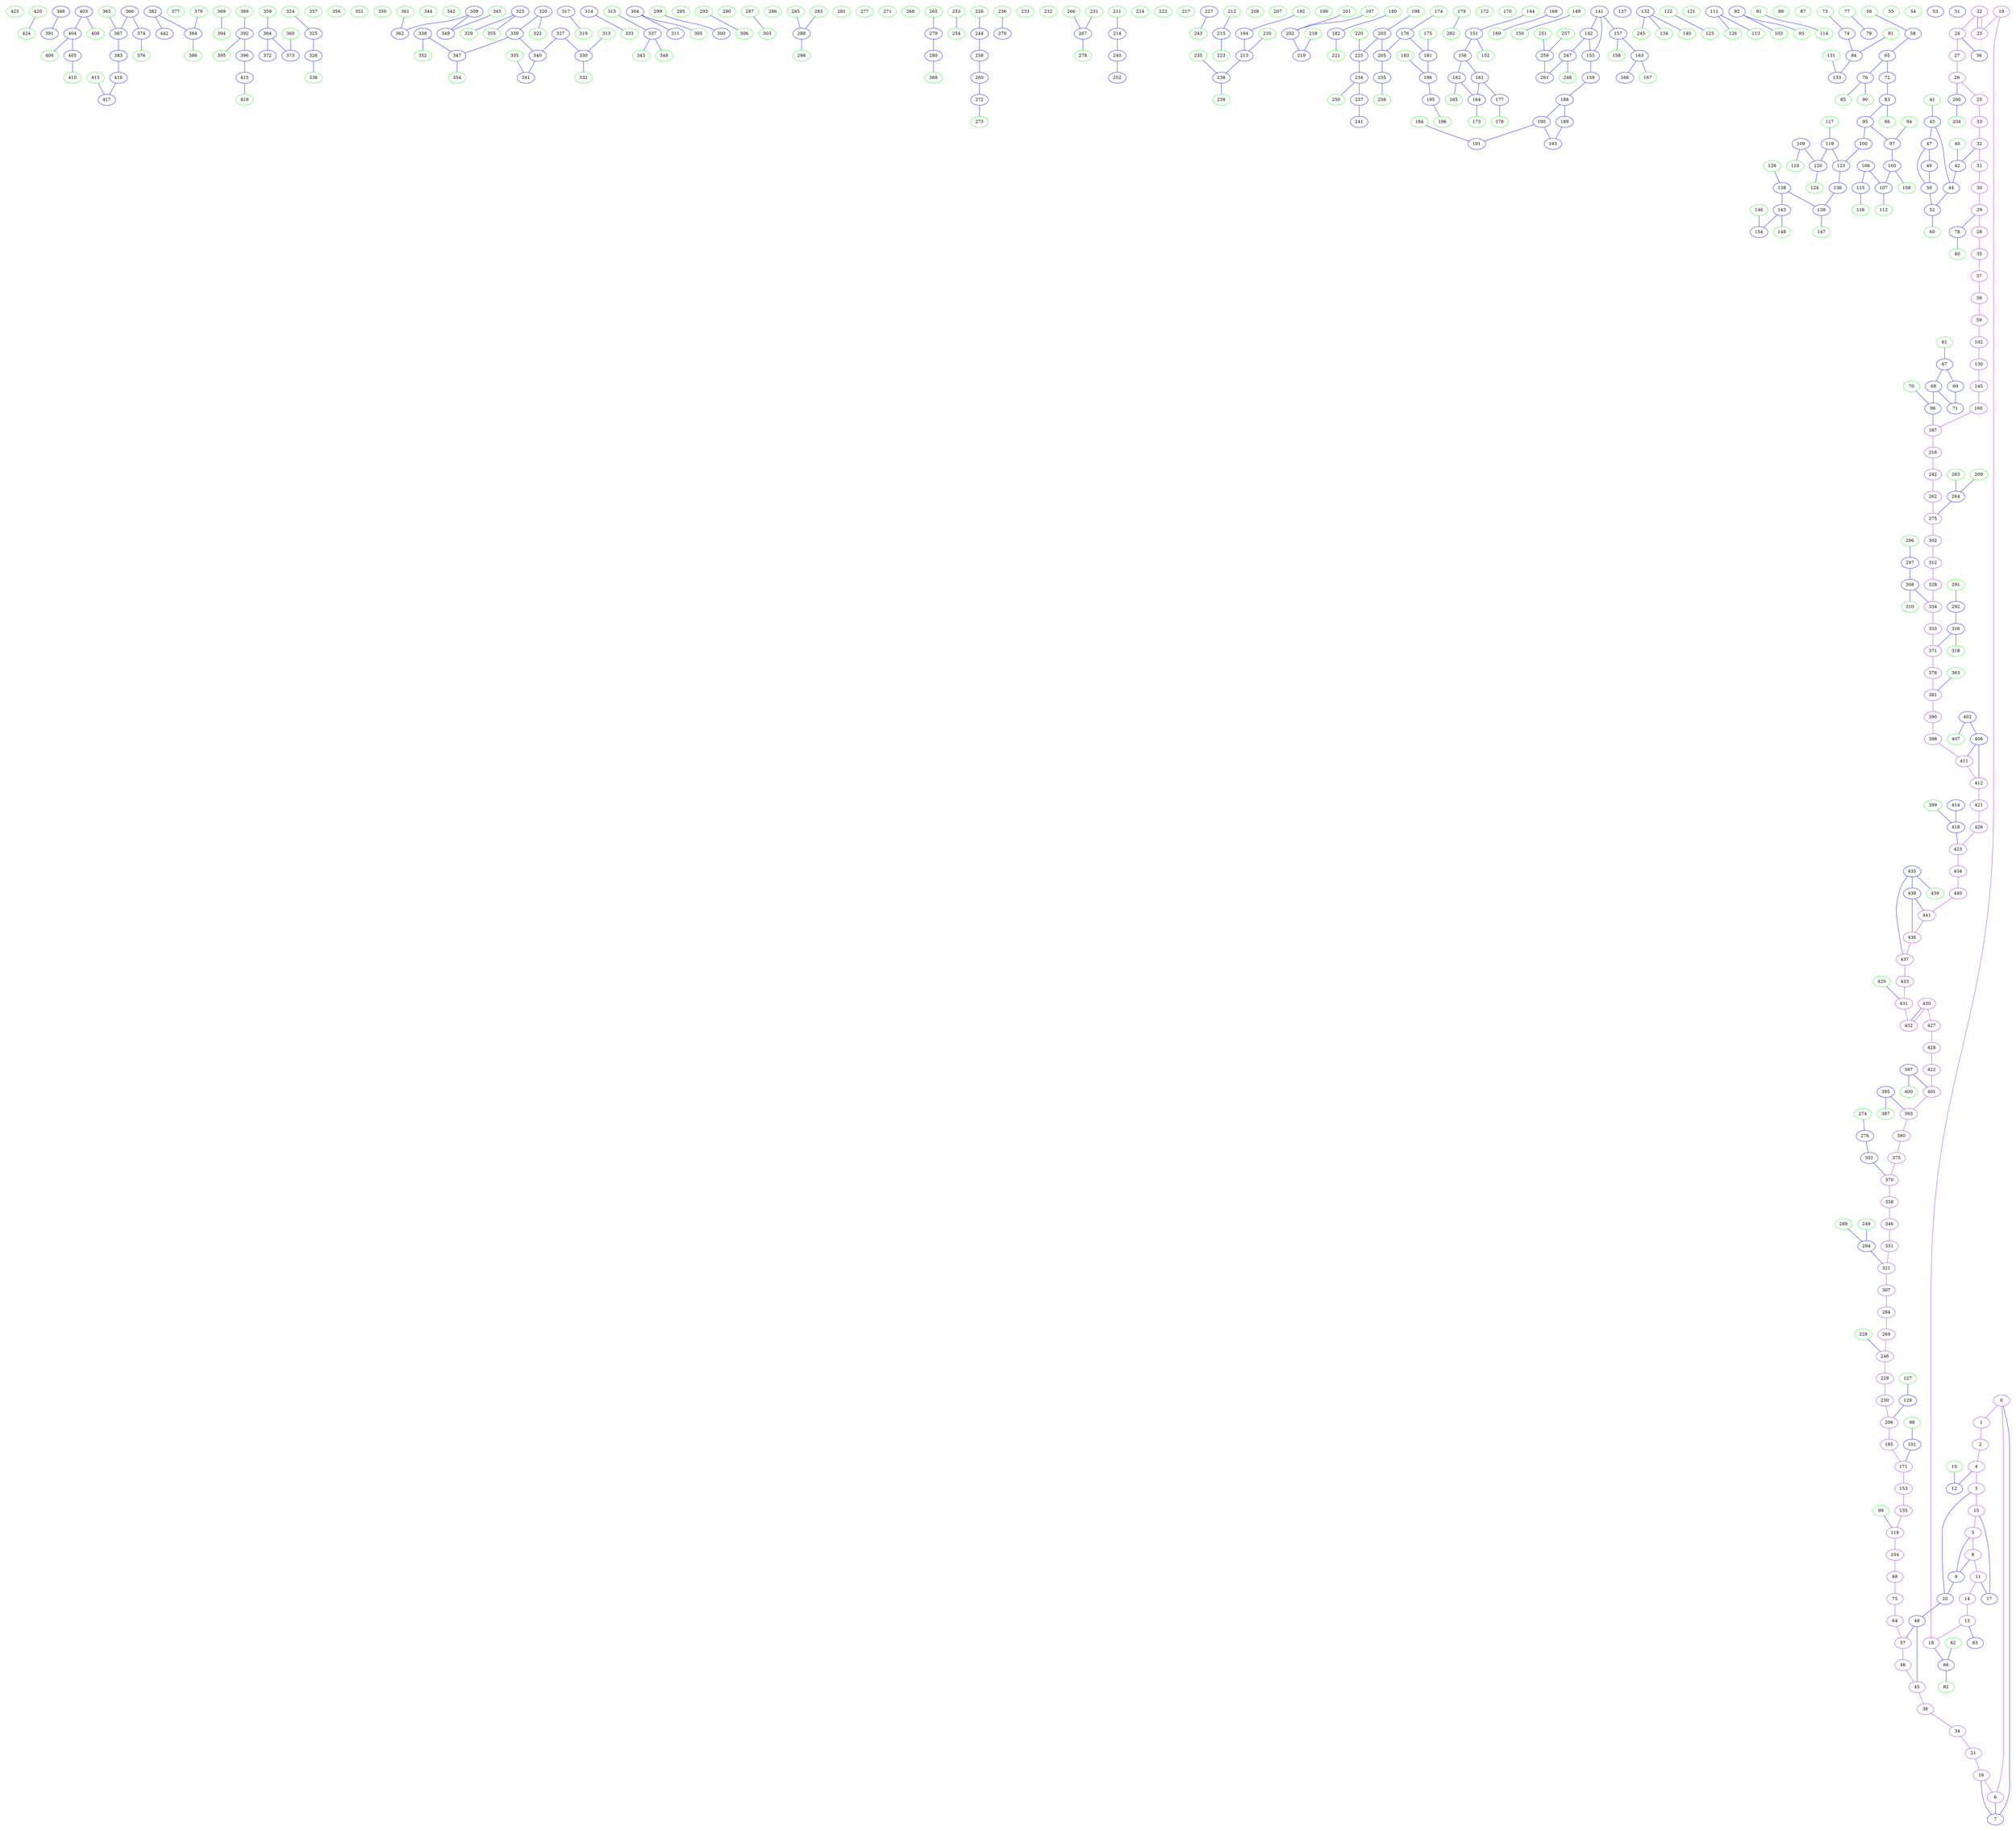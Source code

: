digraph{
subgraph cluster_0 {
color = white
X123Y360I0 [label="0", pos="123,360!", color="purple"]
X125Y343I0 [label="1", pos="125,343!", color="purple"]
X127Y334I0 [label="2", pos="127,334!", color="purple"]
X128Y312I0 [label="3", pos="128,312!", color="purple"]
X128Y324I0 [label="4", pos="128,324!", color="purple"]
X133Y307I0 [label="5", pos="133,307!", color="purple"]
X133Y370I0 [label="6", pos="133,370!", color="purple"]
X135Y367I0 [label="7", pos="135,367!", color="blue"]
X136Y304I0 [label="8", pos="136,304!", color="purple"]
X136Y307I0 [label="9", pos="136,307!", color="blue"]
X140Y337I0 [label="10", pos="140,337!", color="green"]
X141Y298I0 [label="11", pos="141,298!", color="purple"]
X141Y335I0 [label="12", pos="141,335!", color="blue"]
X142Y272I0 [label="13", pos="142,272!", color="purple"]
X142Y286I0 [label="14", pos="142,286!", color="purple"]
X142Y305I0 [label="15", pos="142,305!", color="purple"]
X142Y371I0 [label="16", pos="142,371!", color="purple"]
X143Y303I0 [label="17", pos="143,303!", color="blue"]
X147Y264I0 [label="18", pos="147,264!", color="purple"]
X151Y247I0 [label="19", pos="151,247!", color="purple"]
X152Y333I0 [label="20", pos="152,333!", color="blue"]
X154Y371I0 [label="21", pos="154,371!", color="purple"]
X157Y236I0 [label="22", pos="157,236!", color="purple"]
X158Y246I0 [label="23", pos="158,246!", color="purple"]
X159Y218I0 [label="24", pos="159,218!", color="purple"]
X168Y178I0 [label="25", pos="168,178!", color="purple"]
X168Y186I0 [label="26", pos="168,186!", color="purple"]
X168Y195I0 [label="27", pos="168,195!", color="purple"]
X169Y128I0 [label="28", pos="169,128!", color="purple"]
X169Y135I0 [label="29", pos="169,135!", color="purple"]
X169Y143I0 [label="30", pos="169,143!", color="purple"]
X169Y150I0 [label="31", pos="169,150!", color="purple"]
X169Y159I0 [label="32", pos="169,159!", color="purple"]
X169Y168I0 [label="33", pos="169,168!", color="purple"]
X173Y378I0 [label="34", pos="173,378!", color="purple"]
X179Y115I0 [label="35", pos="179,115!", color="purple"]
X179Y198I0 [label="36", pos="179,198!", color="blue"]
X186Y111I0 [label="37", pos="186,111!", color="purple"]
X188Y388I0 [label="38", pos="188,388!", color="purple"]
X189Y109I0 [label="39", pos="189,109!", color="purple"]
X190Y152I0 [label="40", pos="190,152!", color="green"]
X191Y144I0 [label="41", pos="191,144!", color="green"]
X191Y150I0 [label="42", pos="191,150!", color="blue"]
X193Y145I0 [label="43", pos="193,145!", color="blue"]
X195Y148I0 [label="44", pos="195,148!", color="blue"]
X196Y391I0 [label="45", pos="196,391!", color="purple"]
X196Y396I0 [label="46", pos="196,396!", color="purple"]
X197Y144I0 [label="47", pos="197,144!", color="blue"]
X197Y389I0 [label="48", pos="197,389!", color="blue"]
X198Y143I0 [label="49", pos="198,143!", color="blue"]
X198Y145I0 [label="50", pos="198,145!", color="blue"]
X198Y248I0 [label="51", pos="198,248!", color="blue"]
X199Y146I0 [label="52", pos="199,146!", color="blue"]
X206Y188I0 [label="53", pos="206,188!", color="blue"]
X206Y249I0 [label="54", pos="206,249!", color="green"]
X208Y129I0 [label="55", pos="208,129!", color="green"]
X208Y250I0 [label="56", pos="208,250!", color="green"]
X208Y406I0 [label="57", pos="208,406!", color="purple"]
X210Y253I0 [label="58", pos="210,253!", color="blue"]
X212Y93I0 [label="59", pos="212,93!", color="purple"]
X212Y137I0 [label="60", pos="212,137!", color="green"]
X214Y142I0 [label="61", pos="214,142!", color="green"]
X214Y371I0 [label="62", pos="214,371!", color="green"]
X214Y381I0 [label="63", pos="214,381!", color="blue"]
X214Y419I0 [label="64", pos="214,419!", color="purple"]
X215Y236I0 [label="65", pos="215,236!", color="blue"]
X215Y369I0 [label="66", pos="215,369!", color="blue"]
X217Y142I0 [label="67", pos="217,142!", color="blue"]
X218Y141I0 [label="68", pos="218,141!", color="blue"]
X218Y143I0 [label="69", pos="218,143!", color="blue"]
X219Y132I0 [label="70", pos="219,132!", color="green"]
X219Y142I0 [label="71", pos="219,142!", color="blue"]
X219Y241I0 [label="72", pos="219,241!", color="blue"]
X222Y323I0 [label="73", pos="222,323!", color="green"]
X223Y321I0 [label="74", pos="223,321!", color="blue"]
X224Y419I0 [label="75", pos="224,419!", color="purple"]
X225Y213I0 [label="76", pos="225,213!", color="blue"]
X226Y373I0 [label="77", pos="226,373!", color="green"]
X227Y101I0 [label="78", pos="227,101!", color="blue"]
X227Y371I0 [label="79", pos="227,371!", color="blue"]
X228Y103I0 [label="80", pos="228,103!", color="green"]
X230Y331I0 [label="81", pos="230,331!", color="green"]
X230Y386I0 [label="82", pos="230,386!", color="green"]
X231Y217I0 [label="83", pos="231,217!", color="blue"]
X231Y329I0 [label="84", pos="231,329!", color="blue"]
X232Y210I0 [label="85", pos="232,210!", color="green"]
X232Y219I0 [label="86", pos="232,219!", color="green"]
X233Y400I0 [label="87", pos="233,400!", color="green"]
X233Y419I0 [label="88", pos="233,419!", color="purple"]
X235Y387I0 [label="89", pos="235,387!", color="green"]
X236Y200I0 [label="90", pos="236,200!", color="green"]
X236Y304I0 [label="91", pos="236,304!", color="green"]
X238Y192I0 [label="92", pos="238,192!", color="blue"]
X238Y193I0 [label="93", pos="238,193!", color="green"]
X238Y204I0 [label="94", pos="238,204!", color="green"]
X238Y212I0 [label="95", pos="238,212!", color="blue"]
X239Y119I0 [label="96", pos="239,119!", color="blue"]
X240Y204I0 [label="97", pos="240,204!", color="blue"]
X240Y377I0 [label="98", pos="240,377!", color="green"]
X240Y402I0 [label="99", pos="240,402!", color="green"]
X241Y215I0 [label="100", pos="241,215!", color="blue"]
X241Y375I0 [label="101", pos="241,375!", color="blue"]
X242Y83I0 [label="102", pos="242,83!", color="purple"]
X242Y189I0 [label="103", pos="242,189!", color="green"]
X243Y419I0 [label="104", pos="243,419!", color="purple"]
X245Y195I0 [label="105", pos="245,195!", color="blue"]
X246Y187I0 [label="106", pos="246,187!", color="blue"]
X246Y194I0 [label="107", pos="246,194!", color="blue"]
X246Y197I0 [label="108", pos="246,197!", color="green"]
X248Y218I0 [label="109", pos="248,218!", color="blue"]
X248Y219I0 [label="110", pos="248,219!", color="green"]
X249Y231I0 [label="111", pos="249,231!", color="blue"]
X250Y192I0 [label="112", pos="250,192!", color="green"]
X250Y233I0 [label="113", pos="250,233!", color="green"]
X250Y320I0 [label="114", pos="250,320!", color="green"]
X251Y177I0 [label="115", pos="251,177!", color="blue"]
X252Y179I0 [label="116", pos="252,179!", color="green"]
X252Y208I0 [label="117", pos="252,208!", color="green"]
X252Y419I0 [label="118", pos="252,419!", color="purple"]
X253Y211I0 [label="119", pos="253,211!", color="blue"]
X253Y212I0 [label="120", pos="253,212!", color="blue"]
X254Y189I0 [label="121", pos="254,189!", color="green"]
X254Y191I0 [label="122", pos="254,191!", color="green"]
X254Y197I0 [label="123", pos="254,197!", color="blue"]
X254Y216I0 [label="124", pos="254,216!", color="green"]
X255Y191I0 [label="125", pos="255,191!", color="green"]
X256Y217I0 [label="126", pos="256,217!", color="green"]
X256Y373I0 [label="127", pos="256,373!", color="green"]
X257Y226I0 [label="128", pos="257,226!", color="green"]
X257Y371I0 [label="129", pos="257,371!", color="blue"]
X258Y81I0 [label="130", pos="258,81!", color="purple"]
X260Y365I0 [label="131", pos="260,365!", color="green"]
X261Y231I0 [label="132", pos="261,231!", color="blue"]
X261Y363I0 [label="133", pos="261,363!", color="blue"]
X262Y233I0 [label="134", pos="262,233!", color="green"]
X262Y419I0 [label="135", pos="262,419!", color="purple"]
X263Y191I0 [label="136", pos="263,191!", color="blue"]
X266Y151I0 [label="137", pos="266,151!", color="blue"]
X266Y205I0 [label="138", pos="266,205!", color="blue"]
X267Y200I0 [label="139", pos="267,200!", color="blue"]
X267Y218I0 [label="140", pos="267,218!", color="green"]
X267Y235I0 [label="141", pos="267,235!", color="blue"]
X267Y250I0 [label="142", pos="267,250!", color="blue"]
X269Y207I0 [label="143", pos="269,207!", color="blue"]
X269Y222I0 [label="144", pos="269,222!", color="green"]
X270Y81I0 [label="145", pos="270,81!", color="purple"]
X270Y190I0 [label="146", pos="270,190!", color="green"]
X270Y198I0 [label="147", pos="270,198!", color="green"]
X270Y209I0 [label="148", pos="270,209!", color="green"]
X271Y192I0 [label="149", pos="271,192!", color="green"]
X271Y193I0 [label="150", pos="271,193!", color="green"]
X271Y217I0 [label="151", pos="271,217!", color="blue"]
X272Y222I0 [label="152", pos="272,222!", color="green"]
X272Y419I0 [label="153", pos="272,419!", color="purple"]
X274Y190I0 [label="154", pos="274,190!", color="blue"]
X274Y239I0 [label="155", pos="274,239!", color="blue"]
X277Y207I0 [label="156", pos="277,207!", color="blue"]
X277Y225I0 [label="157", pos="277,225!", color="blue"]
X278Y227I0 [label="158", pos="278,227!", color="green"]
X278Y234I0 [label="159", pos="278,234!", color="blue"]
X280Y81I0 [label="160", pos="280,81!", color="purple"]
X280Y204I0 [label="161", pos="280,204!", color="blue"]
X280Y207I0 [label="162", pos="280,207!", color="blue"]
X280Y223I0 [label="163", pos="280,223!", color="blue"]
X281Y205I0 [label="164", pos="281,205!", color="blue"]
X281Y209I0 [label="165", pos="281,209!", color="green"]
X281Y220I0 [label="166", pos="281,220!", color="blue"]
X281Y225I0 [label="167", pos="281,225!", color="green"]
X282Y128I0 [label="168", pos="282,128!", color="blue"]
X282Y129I0 [label="169", pos="282,129!", color="green"]
X282Y134I0 [label="170", pos="282,134!", color="green"]
X282Y419I0 [label="171", pos="282,419!", color="purple"]
X283Y150I0 [label="172", pos="283,150!", color="green"]
X284Y204I0 [label="173", pos="284,204!", color="green"]
X284Y252I0 [label="174", pos="284,252!", color="green"]
X286Y244I0 [label="175", pos="286,244!", color="green"]
X286Y252I0 [label="176", pos="286,252!", color="blue"]
X287Y189I0 [label="177", pos="287,189!", color="blue"]
X287Y190I0 [label="178", pos="287,190!", color="green"]
X288Y148I0 [label="179", pos="288,148!", color="green"]
X288Y201I0 [label="180", pos="288,201!", color="green"]
X289Y245I0 [label="181", pos="289,245!", color="blue"]
X290Y198I0 [label="182", pos="290,198!", color="blue"]
X290Y238I0 [label="183", pos="290,238!", color="green"]
X291Y230I0 [label="184", pos="291,230!", color="green"]
X291Y419I0 [label="185", pos="291,419!", color="purple"]
X292Y236I0 [label="186", pos="292,236!", color="blue"]
X293Y81I0 [label="187", pos="293,81!", color="purple"]
X293Y218I0 [label="188", pos="293,218!", color="blue"]
X294Y217I0 [label="189", pos="294,217!", color="blue"]
X294Y219I0 [label="190", pos="294,219!", color="blue"]
X294Y225I0 [label="191", pos="294,225!", color="blue"]
X294Y325I0 [label="192", pos="294,325!", color="green"]
X295Y218I0 [label="193", pos="295,218!", color="blue"]
X295Y323I0 [label="194", pos="295,323!", color="blue"]
X296Y234I0 [label="195", pos="296,234!", color="blue"]
X296Y235I0 [label="196", pos="296,235!", color="green"]
X296Y246I0 [label="197", pos="296,246!", color="green"]
X296Y248I0 [label="198", pos="296,248!", color="green"]
X296Y277I0 [label="199", pos="296,277!", color="green"]
X297Y105I0 [label="200", pos="297,105!", color="blue"]
X297Y240I0 [label="201", pos="297,240!", color="green"]
X297Y241I0 [label="202", pos="297,241!", color="blue"]
X297Y251I0 [label="203", pos="297,251!", color="blue"]
X298Y107I0 [label="204", pos="298,107!", color="green"]
X298Y267I0 [label="205", pos="298,267!", color="blue"]
X299Y419I0 [label="206", pos="299,419!", color="purple"]
X300Y196I0 [label="207", pos="300,196!", color="green"]
X301Y247I0 [label="208", pos="301,247!", color="green"]
X302Y107I0 [label="209", pos="302,107!", color="green"]
X302Y335I0 [label="210", pos="302,335!", color="green"]
X302Y377I0 [label="211", pos="302,377!", color="green"]
X302Y401I0 [label="212", pos="302,401!", color="green"]
X303Y333I0 [label="213", pos="303,333!", color="blue"]
X303Y375I0 [label="214", pos="303,375!", color="blue"]
X303Y399I0 [label="215", pos="303,399!", color="blue"]
X304Y81I0 [label="216", pos="304,81!", color="purple"]
X304Y184I0 [label="217", pos="304,184!", color="green"]
X304Y237I0 [label="218", pos="304,237!", color="green"]
X304Y238I0 [label="219", pos="304,238!", color="blue"]
X304Y262I0 [label="220", pos="304,262!", color="green"]
X306Y186I0 [label="221", pos="306,186!", color="green"]
X306Y389I0 [label="222", pos="306,389!", color="green"]
X306Y404I0 [label="223", pos="306,404!", color="green"]
X306Y418I0 [label="224", pos="306,418!", color="green"]
X308Y262I0 [label="225", pos="308,262!", color="blue"]
X309Y248I0 [label="226", pos="309,248!", color="green"]
X311Y328I0 [label="227", pos="311,328!", color="blue"]
X311Y405I0 [label="228", pos="311,405!", color="green"]
X311Y419I0 [label="229", pos="311,419!", color="purple"]
X311Y420I0 [label="230", pos="311,420!", color="purple"]
X312Y186I0 [label="231", pos="312,186!", color="green"]
X312Y230I0 [label="232", pos="312,230!", color="green"]
X312Y256I0 [label="233", pos="312,256!", color="green"]
X312Y266I0 [label="234", pos="312,266!", color="blue"]
X312Y347I0 [label="235", pos="312,347!", color="green"]
X313Y208I0 [label="236", pos="313,208!", color="green"]
X313Y265I0 [label="237", pos="313,265!", color="blue"]
X313Y345I0 [label="238", pos="313,345!", color="blue"]
X314Y347I0 [label="239", pos="314,347!", color="green"]
X314Y392I0 [label="240", pos="314,392!", color="blue"]
X315Y264I0 [label="241", pos="315,264!", color="blue"]
X316Y81I0 [label="242", pos="316,81!", color="purple"]
X316Y332I0 [label="243", pos="316,332!", color="green"]
X318Y248I0 [label="244", pos="318,248!", color="blue"]
X318Y326I0 [label="245", pos="318,326!", color="green"]
X319Y420I0 [label="246", pos="319,420!", color="purple"]
X322Y319I0 [label="247", pos="322,319!", color="blue"]
X322Y322I0 [label="248", pos="322,322!", color="green"]
X322Y330I0 [label="249", pos="322,330!", color="green"]
X324Y276I0 [label="250", pos="324,276!", color="green"]
X324Y326I0 [label="251", pos="324,326!", color="green"]
X324Y401I0 [label="252", pos="324,401!", color="blue"]
X325Y112I0 [label="253", pos="325,112!", color="green"]
X326Y111I0 [label="254", pos="326,111!", color="green"]
X326Y287I0 [label="255", pos="326,287!", color="blue"]
X326Y290I0 [label="256", pos="326,290!", color="green"]
X326Y329I0 [label="257", pos="326,329!", color="green"]
X327Y249I0 [label="258", pos="327,249!", color="blue"]
X327Y327I0 [label="259", pos="327,327!", color="blue"]
X328Y250I0 [label="260", pos="328,250!", color="blue"]
X328Y326I0 [label="261", pos="328,326!", color="blue"]
X329Y80I0 [label="262", pos="329,80!", color="purple"]
X332Y85I0 [label="263", pos="332,85!", color="green"]
X332Y86I0 [label="264", pos="332,86!", color="blue"]
X335Y217I0 [label="265", pos="335,217!", color="green"]
X338Y172I0 [label="266", pos="338,172!", color="green"]
X338Y174I0 [label="267", pos="338,174!", color="blue"]
X338Y180I0 [label="268", pos="338,180!", color="green"]
X338Y433I0 [label="269", pos="338,433!", color="purple"]
X339Y199I0 [label="270", pos="339,199!", color="blue"]
X339Y412I0 [label="271", pos="339,412!", color="green"]
X342Y252I0 [label="272", pos="342,252!", color="blue"]
X342Y254I0 [label="273", pos="342,254!", color="green"]
X344Y295I0 [label="274", pos="344,295!", color="green"]
X345Y75I0 [label="275", pos="345,75!", color="purple"]
X345Y293I0 [label="276", pos="345,293!", color="blue"]
X346Y166I0 [label="277", pos="346,166!", color="green"]
X346Y172I0 [label="278", pos="346,172!", color="green"]
X346Y218I0 [label="279", pos="346,218!", color="blue"]
X346Y220I0 [label="280", pos="346,220!", color="blue"]
X347Y191I0 [label="281", pos="347,191!", color="green"]
X348Y114I0 [label="282", pos="348,114!", color="green"]
X348Y172I0 [label="283", pos="348,172!", color="green"]
X348Y435I0 [label="284", pos="348,435!", color="purple"]
X349Y170I0 [label="285", pos="349,170!", color="green"]
X350Y142I0 [label="286", pos="350,142!", color="green"]
X350Y164I0 [label="287", pos="350,164!", color="green"]
X350Y171I0 [label="288", pos="350,171!", color="blue"]
X350Y412I0 [label="289", pos="350,412!", color="green"]
X351Y182I0 [label="290", pos="351,182!", color="green"]
X352Y125I0 [label="291", pos="352,125!", color="green"]
X352Y126I0 [label="292", pos="352,126!", color="blue"]
X352Y190I0 [label="293", pos="352,190!", color="green"]
X352Y414I0 [label="294", pos="352,414!", color="blue"]
X354Y141I0 [label="295", pos="354,141!", color="green"]
X356Y100I0 [label="296", pos="356,100!", color="green"]
X356Y103I0 [label="297", pos="356,103!", color="blue"]
X356Y166I0 [label="298", pos="356,166!", color="green"]
X358Y257I0 [label="299", pos="358,257!", color="green"]
X359Y255I0 [label="300", pos="359,255!", color="blue"]
X359Y325I0 [label="301", pos="359,325!", color="blue"]
X360Y66I0 [label="302", pos="360,66!", color="purple"]
X360Y157I0 [label="303", pos="360,157!", color="green"]
X360Y171I0 [label="304", pos="360,171!", color="blue"]
X360Y174I0 [label="305", pos="360,174!", color="green"]
X360Y185I0 [label="306", pos="360,185!", color="green"]
X360Y444I0 [label="307", pos="360,444!", color="purple"]
X361Y99I0 [label="308", pos="361,99!", color="blue"]
X361Y212I0 [label="309", pos="361,212!", color="blue"]
X362Y101I0 [label="310", pos="362,101!", color="green"]
X363Y168I0 [label="311", pos="363,168!", color="blue"]
X368Y66I0 [label="312", pos="368,66!", color="purple"]
X368Y154I0 [label="313", pos="368,154!", color="green"]
X368Y185I0 [label="314", pos="368,185!", color="blue"]
X368Y200I0 [label="315", pos="368,200!", color="green"]
X369Y111I0 [label="316", pos="369,111!", color="blue"]
X369Y119I0 [label="317", pos="369,119!", color="blue"]
X370Y113I0 [label="318", pos="370,113!", color="green"]
X370Y121I0 [label="319", pos="370,121!", color="green"]
X371Y135I0 [label="320", pos="371,135!", color="blue"]
X371Y449I0 [label="321", pos="371,449!", color="purple"]
X372Y137I0 [label="322", pos="372,137!", color="green"]
X372Y194I0 [label="323", pos="372,194!", color="blue"]
X372Y317I0 [label="324", pos="372,317!", color="green"]
X373Y315I0 [label="325", pos="373,315!", color="blue"]
X374Y315I0 [label="326", pos="374,315!", color="blue"]
X375Y142I0 [label="327", pos="375,142!", color="blue"]
X376Y66I0 [label="328", pos="376,66!", color="purple"]
X376Y194I0 [label="329", pos="376,194!", color="green"]
X377Y145I0 [label="330", pos="377,145!", color="blue"]
X379Y449I0 [label="331", pos="379,449!", color="purple"]
X380Y143I0 [label="332", pos="380,143!", color="green"]
X380Y182I0 [label="333", pos="380,182!", color="green"]
X383Y66I0 [label="334", pos="383,66!", color="purple"]
X384Y138I0 [label="335", pos="384,138!", color="green"]
X384Y357I0 [label="336", pos="384,357!", color="green"]
X385Y197I0 [label="337", pos="385,197!", color="blue"]
X386Y113I0 [label="338", pos="386,113!", color="blue"]
X386Y121I0 [label="339", pos="386,121!", color="blue"]
X386Y131I0 [label="340", pos="386,131!", color="blue"]
X386Y138I0 [label="341", pos="386,138!", color="blue"]
X386Y160I0 [label="342", pos="386,160!", color="green"]
X386Y199I0 [label="343", pos="386,199!", color="green"]
X386Y208I0 [label="344", pos="386,208!", color="green"]
X386Y225I0 [label="345", pos="386,225!", color="green"]
X386Y444I0 [label="346", pos="386,444!", color="purple"]
X387Y114I0 [label="347", pos="387,114!", color="blue"]
X387Y187I0 [label="348", pos="387,187!", color="green"]
X387Y223I0 [label="349", pos="387,223!", color="blue"]
X388Y152I0 [label="350", pos="388,152!", color="green"]
X388Y170I0 [label="351", pos="388,170!", color="green"]
X389Y108I0 [label="352", pos="389,108!", color="green"]
X390Y66I0 [label="353", pos="390,66!", color="purple"]
X390Y114I0 [label="354", pos="390,114!", color="green"]
X390Y180I0 [label="355", pos="390,180!", color="green"]
X390Y398I0 [label="356", pos="390,398!", color="green"]
X391Y170I0 [label="357", pos="391,170!", color="green"]
X391Y439I0 [label="358", pos="391,439!", color="purple"]
X392Y149I0 [label="359", pos="392,149!", color="green"]
X392Y160I0 [label="360", pos="392,160!", color="green"]
X392Y215I0 [label="361", pos="392,215!", color="green"]
X392Y216I0 [label="362", pos="392,216!", color="blue"]
X393Y106I0 [label="363", pos="393,106!", color="green"]
X393Y147I0 [label="364", pos="393,147!", color="blue"]
X393Y208I0 [label="365", pos="393,208!", color="green"]
X394Y203I0 [label="366", pos="394,203!", color="blue"]
X394Y208I0 [label="367", pos="394,208!", color="blue"]
X394Y263I0 [label="368", pos="394,263!", color="green"]
X395Y177I0 [label="369", pos="395,177!", color="green"]
X395Y435I0 [label="370", pos="395,435!", color="purple"]
X396Y66I0 [label="371", pos="396,66!", color="purple"]
X396Y135I0 [label="372", pos="396,135!", color="blue"]
X396Y152I0 [label="373", pos="396,152!", color="blue"]
X398Y203I0 [label="374", pos="398,203!", color="blue"]
X398Y429I0 [label="375", pos="398,429!", color="purple"]
X400Y207I0 [label="376", pos="400,207!", color="green"]
X400Y323I0 [label="377", pos="400,323!", color="green"]
X401Y70I0 [label="378", pos="401,70!", color="purple"]
X402Y208I0 [label="379", pos="402,208!", color="green"]
X404Y424I0 [label="380", pos="404,424!", color="purple"]
X405Y75I0 [label="381", pos="405,75!", color="purple"]
X405Y198I0 [label="382", pos="405,198!", color="blue"]
X405Y220I0 [label="383", pos="405,220!", color="blue"]
X406Y200I0 [label="384", pos="406,200!", color="blue"]
X406Y401I0 [label="385", pos="406,401!", color="blue"]
X408Y198I0 [label="386", pos="408,198!", color="green"]
X408Y402I0 [label="387", pos="408,402!", color="green"]
X410Y141I0 [label="388", pos="410,141!", color="blue"]
X410Y195I0 [label="389", pos="410,195!", color="green"]
X411Y79I0 [label="390", pos="411,79!", color="purple"]
X411Y143I0 [label="391", pos="411,143!", color="blue"]
X411Y193I0 [label="392", pos="411,193!", color="blue"]
X411Y421I0 [label="393", pos="411,421!", color="purple"]
X414Y150I0 [label="394", pos="414,150!", color="green"]
X414Y182I0 [label="395", pos="414,182!", color="green"]
X415Y195I0 [label="396", pos="415,195!", color="blue"]
X416Y405I0 [label="397", pos="416,405!", color="blue"]
X417Y79I0 [label="398", pos="417,79!", color="purple"]
X418Y144I0 [label="399", pos="418,144!", color="green"]
X418Y408I0 [label="400", pos="418,408!", color="green"]
X418Y418I0 [label="401", pos="418,418!", color="purple"]
X420Y95I0 [label="402", pos="420,95!", color="blue"]
X420Y308I0 [label="403", pos="420,308!", color="blue"]
X420Y311I0 [label="404", pos="420,311!", color="blue"]
X420Y314I0 [label="405", pos="420,314!", color="blue"]
X422Y88I0 [label="406", pos="422,88!", color="blue"]
X422Y97I0 [label="407", pos="422,97!", color="green"]
X422Y308I0 [label="408", pos="422,308!", color="green"]
X422Y312I0 [label="409", pos="422,312!", color="green"]
X422Y314I0 [label="410", pos="422,314!", color="green"]
X423Y81I0 [label="411", pos="423,81!", color="purple"]
X423Y88I0 [label="412", pos="423,88!", color="purple"]
X424Y302I0 [label="413", pos="424,302!", color="green"]
X425Y145I0 [label="414", pos="425,145!", color="blue"]
X425Y171I0 [label="415", pos="425,171!", color="blue"]
X425Y283I0 [label="416", pos="425,283!", color="blue"]
X425Y285I0 [label="417", pos="425,285!", color="blue"]
X426Y124I0 [label="418", pos="426,124!", color="blue"]
X426Y173I0 [label="419", pos="426,173!", color="green"]
X428Y200I0 [label="420", pos="428,200!", color="green"]
X429Y86I0 [label="421", pos="429,86!", color="purple"]
X429Y417I0 [label="422", pos="429,417!", color="purple"]
X430Y100I0 [label="423", pos="430,100!", color="purple"]
X431Y276I0 [label="424", pos="431,276!", color="green"]
X432Y175I0 [label="425", pos="432,175!", color="green"]
X436Y93I0 [label="426", pos="436,93!", color="purple"]
X436Y397I0 [label="427", pos="436,397!", color="purple"]
X436Y410I0 [label="428", pos="436,410!", color="purple"]
X439Y322I0 [label="429", pos="439,322!", color="green"]
X439Y344I0 [label="430", pos="439,344!", color="purple"]
X441Y295I0 [label="431", pos="441,295!", color="purple"]
X441Y328I0 [label="432", pos="441,328!", color="purple"]
X442Y262I0 [label="433", pos="442,262!", color="purple"]
X445Y126I0 [label="434", pos="445,126!", color="purple"]
X448Y230I0 [label="435", pos="448,230!", color="blue"]
X449Y184I0 [label="436", pos="449,184!", color="purple"]
X449Y251I0 [label="437", pos="449,251!", color="purple"]
X450Y184I0 [label="438", pos="450,184!", color="blue"]
X450Y230I0 [label="439", pos="450,230!", color="green"]
X451Y132I0 [label="440", pos="451,132!", color="purple"]
X451Y173I0 [label="441", pos="451,173!", color="purple"]
X406Y196I0 [label="442", pos="406,196!", color="blue"]
X123Y360I0 -> X135Y367I0[color="blue", dir=none]
X128Y312I0 -> X152Y333I0[color="blue", dir=none]
X128Y324I0 -> X141Y335I0[color="blue", dir=none]
X133Y307I0 -> X136Y307I0[color="blue", dir=none]
X133Y370I0 -> X135Y367I0[color="blue", dir=none]
X135Y367I0 -> X142Y371I0[color="blue", dir=none]
X136Y304I0 -> X136Y307I0[color="blue", dir=none]
X136Y307I0 -> X152Y333I0[color="blue", dir=none]
X140Y337I0 -> X141Y335I0[color="blue", dir=none]
X141Y298I0 -> X143Y303I0[color="blue", dir=none]
X142Y272I0 -> X214Y381I0[color="blue", dir=none]
X142Y305I0 -> X143Y303I0[color="blue", dir=none]
X147Y264I0 -> X215Y369I0[color="blue", dir=none]
X152Y333I0 -> X197Y389I0[color="blue", dir=none]
X157Y236I0 -> X158Y246I0[color="blue", dir=none]
X159Y218I0 -> X179Y198I0[color="blue", dir=none]
X168Y186I0 -> X297Y105I0[color="blue", dir=none]
X169Y135I0 -> X227Y101I0[color="blue", dir=none]
X169Y159I0 -> X191Y150I0[color="blue", dir=none]
X179Y115I0 -> X186Y111I0[color="purple", dir=none]
X189Y109I0 -> X212Y93I0[color="purple", dir=none]
X190Y152I0 -> X191Y150I0[color="blue", dir=none]
X191Y144I0 -> X193Y145I0[color="blue", dir=none]
X191Y150I0 -> X195Y148I0[color="blue", dir=none]
X193Y145I0 -> X197Y144I0[color="blue", dir=none]
X193Y145I0 -> X195Y148I0[color="blue", dir=none]
X195Y148I0 -> X199Y146I0[color="blue", dir=none]
X196Y391I0 -> X197Y389I0[color="blue", dir=none]
X197Y144I0 -> X198Y145I0[color="blue", dir=none]
X197Y144I0 -> X198Y143I0[color="blue", dir=none]
X197Y389I0 -> X208Y406I0[color="blue", dir=none]
X198Y143I0 -> X198Y145I0[color="blue", dir=none]
X198Y145I0 -> X199Y146I0[color="blue", dir=none]
X199Y146I0 -> X212Y137I0[color="blue", dir=none]
X208Y250I0 -> X210Y253I0[color="blue", dir=none]
X210Y253I0 -> X215Y236I0[color="blue", dir=none]
X214Y142I0 -> X217Y142I0[color="blue", dir=none]
X214Y371I0 -> X215Y369I0[color="blue", dir=none]
X215Y236I0 -> X225Y213I0[color="blue", dir=none]
X215Y236I0 -> X219Y241I0[color="blue", dir=none]
X215Y369I0 -> X230Y386I0[color="blue", dir=none]
X217Y142I0 -> X218Y143I0[color="blue", dir=none]
X217Y142I0 -> X218Y141I0[color="blue", dir=none]
X218Y141I0 -> X219Y142I0[color="blue", dir=none]
X218Y141I0 -> X239Y119I0[color="blue", dir=none]
X218Y143I0 -> X219Y142I0[color="blue", dir=none]
X219Y132I0 -> X239Y119I0[color="blue", dir=none]
X219Y241I0 -> X231Y217I0[color="blue", dir=none]
X222Y323I0 -> X223Y321I0[color="blue", dir=none]
X223Y321I0 -> X231Y329I0[color="blue", dir=none]
X225Y213I0 -> X236Y200I0[color="blue", dir=none]
X225Y213I0 -> X232Y210I0[color="blue", dir=none]
X226Y373I0 -> X227Y371I0[color="blue", dir=none]
X227Y101I0 -> X228Y103I0[color="blue", dir=none]
X230Y331I0 -> X231Y329I0[color="blue", dir=none]
X231Y217I0 -> X238Y212I0[color="blue", dir=none]
X231Y217I0 -> X232Y219I0[color="blue", dir=none]
X231Y329I0 -> X261Y363I0[color="blue", dir=none]
X236Y304I0 -> X250Y320I0[color="blue", dir=none]
X238Y192I0 -> X238Y193I0[color="blue", dir=none]
X238Y192I0 -> X242Y189I0[color="blue", dir=none]
X238Y204I0 -> X240Y204I0[color="blue", dir=none]
X238Y212I0 -> X240Y204I0[color="blue", dir=none]
X238Y212I0 -> X241Y215I0[color="blue", dir=none]
X239Y119I0 -> X293Y81I0[color="blue", dir=none]
X240Y204I0 -> X245Y195I0[color="blue", dir=none]
X240Y377I0 -> X241Y375I0[color="blue", dir=none]
X240Y402I0 -> X252Y419I0[color="blue", dir=none]
X241Y215I0 -> X254Y197I0[color="blue", dir=none]
X241Y375I0 -> X282Y419I0[color="blue", dir=none]
X245Y195I0 -> X246Y194I0[color="blue", dir=none]
X245Y195I0 -> X246Y197I0[color="blue", dir=none]
X246Y187I0 -> X251Y177I0[color="blue", dir=none]
X246Y187I0 -> X246Y194I0[color="blue", dir=none]
X246Y194I0 -> X250Y192I0[color="blue", dir=none]
X248Y218I0 -> X248Y219I0[color="blue", dir=none]
X248Y218I0 -> X253Y212I0[color="blue", dir=none]
X249Y231I0 -> X256Y217I0[color="blue", dir=none]
X249Y231I0 -> X250Y233I0[color="blue", dir=none]
X251Y177I0 -> X252Y179I0[color="blue", dir=none]
X252Y208I0 -> X253Y211I0[color="blue", dir=none]
X253Y211I0 -> X253Y212I0[color="blue", dir=none]
X253Y211I0 -> X254Y197I0[color="blue", dir=none]
X253Y212I0 -> X254Y216I0[color="blue", dir=none]
X254Y191I0 -> X255Y191I0[color="blue", dir=none]
X254Y197I0 -> X263Y191I0[color="blue", dir=none]
X256Y373I0 -> X257Y371I0[color="blue", dir=none]
X257Y226I0 -> X266Y205I0[color="blue", dir=none]
X257Y371I0 -> X299Y419I0[color="blue", dir=none]
X260Y365I0 -> X261Y363I0[color="blue", dir=none]
X261Y231I0 -> X318Y326I0[color="blue", dir=none]
X261Y231I0 -> X267Y218I0[color="blue", dir=none]
X261Y231I0 -> X262Y233I0[color="blue", dir=none]
X263Y191I0 -> X267Y200I0[color="blue", dir=none]
X266Y205I0 -> X267Y200I0[color="blue", dir=none]
X266Y205I0 -> X269Y207I0[color="blue", dir=none]
X267Y200I0 -> X270Y198I0[color="blue", dir=none]
X267Y235I0 -> X267Y250I0[color="blue", dir=none]
X267Y235I0 -> X277Y225I0[color="blue", dir=none]
X267Y235I0 -> X274Y239I0[color="blue", dir=none]
X267Y250I0 -> X322Y319I0[color="blue", dir=none]
X267Y250I0 -> X274Y239I0[color="blue", dir=none]
X269Y207I0 -> X274Y190I0[color="blue", dir=none]
X269Y207I0 -> X270Y209I0[color="blue", dir=none]
X269Y222I0 -> X271Y217I0[color="blue", dir=none]
X270Y190I0 -> X274Y190I0[color="blue", dir=none]
X271Y192I0 -> X271Y193I0[color="blue", dir=none]
X271Y217I0 -> X277Y207I0[color="blue", dir=none]
X271Y217I0 -> X272Y222I0[color="blue", dir=none]
X274Y239I0 -> X278Y234I0[color="blue", dir=none]
X277Y207I0 -> X280Y204I0[color="blue", dir=none]
X277Y207I0 -> X280Y207I0[color="blue", dir=none]
X277Y225I0 -> X280Y223I0[color="blue", dir=none]
X277Y225I0 -> X278Y227I0[color="blue", dir=none]
X278Y234I0 -> X293Y218I0[color="blue", dir=none]
X280Y204I0 -> X281Y205I0[color="blue", dir=none]
X280Y204I0 -> X287Y189I0[color="blue", dir=none]
X280Y207I0 -> X281Y205I0[color="blue", dir=none]
X280Y207I0 -> X281Y209I0[color="blue", dir=none]
X280Y223I0 -> X281Y220I0[color="blue", dir=none]
X280Y223I0 -> X281Y225I0[color="blue", dir=none]
X281Y205I0 -> X284Y204I0[color="blue", dir=none]
X282Y128I0 -> X282Y129I0[color="blue", dir=none]
X284Y252I0 -> X286Y252I0[color="blue", dir=none]
X286Y244I0 -> X289Y245I0[color="blue", dir=none]
X286Y252I0 -> X289Y245I0[color="blue", dir=none]
X286Y252I0 -> X298Y267I0[color="blue", dir=none]
X287Y189I0 -> X287Y190I0[color="blue", dir=none]
X288Y148I0 -> X348Y114I0[color="blue", dir=none]
X288Y201I0 -> X290Y198I0[color="blue", dir=none]
X289Y245I0 -> X292Y236I0[color="blue", dir=none]
X290Y198I0 -> X306Y186I0[color="blue", dir=none]
X290Y238I0 -> X292Y236I0[color="blue", dir=none]
X291Y230I0 -> X294Y225I0[color="blue", dir=none]
X292Y236I0 -> X296Y234I0[color="blue", dir=none]
X293Y218I0 -> X294Y219I0[color="blue", dir=none]
X293Y218I0 -> X294Y217I0[color="blue", dir=none]
X294Y217I0 -> X295Y218I0[color="blue", dir=none]
X294Y219I0 -> X295Y218I0[color="blue", dir=none]
X294Y219I0 -> X294Y225I0[color="blue", dir=none]
X294Y325I0 -> X295Y323I0[color="blue", dir=none]
X295Y323I0 -> X303Y333I0[color="blue", dir=none]
X296Y234I0 -> X296Y235I0[color="blue", dir=none]
X296Y246I0 -> X297Y241I0[color="blue", dir=none]
X296Y248I0 -> X297Y251I0[color="blue", dir=none]
X297Y105I0 -> X298Y107I0[color="blue", dir=none]
X297Y240I0 -> X297Y241I0[color="blue", dir=none]
X297Y241I0 -> X304Y238I0[color="blue", dir=none]
X297Y251I0 -> X298Y267I0[color="blue", dir=none]
X297Y251I0 -> X308Y262I0[color="blue", dir=none]
X298Y267I0 -> X326Y287I0[color="blue", dir=none]
X302Y107I0 -> X332Y86I0[color="blue", dir=none]
X302Y335I0 -> X303Y333I0[color="blue", dir=none]
X302Y377I0 -> X303Y375I0[color="blue", dir=none]
X302Y401I0 -> X303Y399I0[color="blue", dir=none]
X303Y333I0 -> X313Y345I0[color="blue", dir=none]
X303Y375I0 -> X314Y392I0[color="blue", dir=none]
X303Y399I0 -> X306Y404I0[color="blue", dir=none]
X304Y237I0 -> X304Y238I0[color="blue", dir=none]
X304Y262I0 -> X308Y262I0[color="blue", dir=none]
X308Y262I0 -> X312Y266I0[color="blue", dir=none]
X309Y248I0 -> X318Y248I0[color="blue", dir=none]
X311Y328I0 -> X316Y332I0[color="blue", dir=none]
X311Y405I0 -> X319Y420I0[color="blue", dir=none]
X311Y419I0 -> X311Y420I0[color="purple", dir=none]
X312Y186I0 -> X338Y174I0[color="blue", dir=none]
X312Y266I0 -> X313Y265I0[color="blue", dir=none]
X312Y266I0 -> X324Y276I0[color="blue", dir=none]
X312Y347I0 -> X313Y345I0[color="blue", dir=none]
X313Y208I0 -> X339Y199I0[color="blue", dir=none]
X313Y265I0 -> X315Y264I0[color="blue", dir=none]
X313Y345I0 -> X314Y347I0[color="blue", dir=none]
X314Y392I0 -> X324Y401I0[color="blue", dir=none]
X318Y248I0 -> X327Y249I0[color="blue", dir=none]
X322Y319I0 -> X322Y322I0[color="blue", dir=none]
X322Y319I0 -> X328Y326I0[color="blue", dir=none]
X322Y330I0 -> X352Y414I0[color="blue", dir=none]
X324Y326I0 -> X327Y327I0[color="blue", dir=none]
X325Y112I0 -> X326Y111I0[color="blue", dir=none]
X326Y287I0 -> X326Y290I0[color="blue", dir=none]
X326Y329I0 -> X327Y327I0[color="blue", dir=none]
X327Y249I0 -> X328Y250I0[color="blue", dir=none]
X327Y327I0 -> X328Y326I0[color="blue", dir=none]
X328Y250I0 -> X342Y252I0[color="blue", dir=none]
X332Y85I0 -> X332Y86I0[color="blue", dir=none]
X332Y86I0 -> X345Y75I0[color="blue", dir=none]
X335Y217I0 -> X346Y218I0[color="blue", dir=none]
X338Y172I0 -> X338Y174I0[color="blue", dir=none]
X338Y174I0 -> X346Y172I0[color="blue", dir=none]
X342Y252I0 -> X342Y254I0[color="blue", dir=none]
X344Y295I0 -> X345Y293I0[color="blue", dir=none]
X345Y293I0 -> X359Y325I0[color="blue", dir=none]
X346Y218I0 -> X346Y220I0[color="blue", dir=none]
X346Y220I0 -> X394Y263I0[color="blue", dir=none]
X348Y172I0 -> X350Y171I0[color="blue", dir=none]
X349Y170I0 -> X350Y171I0[color="blue", dir=none]
X350Y164I0 -> X360Y157I0[color="blue", dir=none]
X350Y171I0 -> X356Y166I0[color="blue", dir=none]
X350Y412I0 -> X352Y414I0[color="blue", dir=none]
X352Y125I0 -> X352Y126I0[color="blue", dir=none]
X352Y126I0 -> X369Y111I0[color="blue", dir=none]
X352Y190I0 -> X360Y185I0[color="blue", dir=none]
X352Y414I0 -> X371Y449I0[color="blue", dir=none]
X356Y100I0 -> X356Y103I0[color="blue", dir=none]
X356Y103I0 -> X361Y99I0[color="blue", dir=none]
X358Y257I0 -> X359Y255I0[color="blue", dir=none]
X359Y325I0 -> X395Y435I0[color="blue", dir=none]
X360Y171I0 -> X360Y174I0[color="blue", dir=none]
X360Y171I0 -> X363Y168I0[color="blue", dir=none]
X361Y99I0 -> X383Y66I0[color="blue", dir=none]
X361Y99I0 -> X362Y101I0[color="blue", dir=none]
X361Y212I0 -> X387Y223I0[color="blue", dir=none]
X361Y212I0 -> X392Y216I0[color="blue", dir=none]
X368Y154I0 -> X377Y145I0[color="blue", dir=none]
X368Y185I0 -> X380Y182I0[color="blue", dir=none]
X368Y200I0 -> X385Y197I0[color="blue", dir=none]
X369Y111I0 -> X396Y66I0[color="blue", dir=none]
X369Y111I0 -> X370Y113I0[color="blue", dir=none]
X369Y119I0 -> X370Y121I0[color="blue", dir=none]
X371Y135I0 -> X386Y121I0[color="blue", dir=none]
X371Y135I0 -> X372Y137I0[color="blue", dir=none]
X372Y194I0 -> X390Y180I0[color="blue", dir=none]
X372Y194I0 -> X376Y194I0[color="blue", dir=none]
X372Y317I0 -> X373Y315I0[color="blue", dir=none]
X373Y315I0 -> X374Y315I0[color="blue", dir=none]
X374Y315I0 -> X384Y357I0[color="blue", dir=none]
X375Y142I0 -> X377Y145I0[color="blue", dir=none]
X375Y142I0 -> X386Y131I0[color="blue", dir=none]
X377Y145I0 -> X380Y143I0[color="blue", dir=none]
X384Y138I0 -> X386Y138I0[color="blue", dir=none]
X385Y197I0 -> X387Y187I0[color="blue", dir=none]
X385Y197I0 -> X386Y199I0[color="blue", dir=none]
X386Y113I0 -> X387Y114I0[color="blue", dir=none]
X386Y113I0 -> X389Y108I0[color="blue", dir=none]
X386Y121I0 -> X387Y114I0[color="blue", dir=none]
X386Y121I0 -> X386Y131I0[color="blue", dir=none]
X386Y131I0 -> X386Y138I0[color="blue", dir=none]
X386Y225I0 -> X387Y223I0[color="blue", dir=none]
X387Y114I0 -> X390Y114I0[color="blue", dir=none]
X392Y149I0 -> X393Y147I0[color="blue", dir=none]
X392Y160I0 -> X396Y152I0[color="blue", dir=none]
X392Y215I0 -> X392Y216I0[color="blue", dir=none]
X393Y106I0 -> X405Y75I0[color="blue", dir=none]
X393Y147I0 -> X396Y135I0[color="blue", dir=none]
X393Y147I0 -> X396Y152I0[color="blue", dir=none]
X393Y208I0 -> X394Y208I0[color="blue", dir=none]
X394Y203I0 -> X394Y208I0[color="blue", dir=none]
X394Y203I0 -> X398Y203I0[color="blue", dir=none]
X394Y208I0 -> X405Y220I0[color="blue", dir=none]
X395Y177I0 -> X414Y150I0[color="blue", dir=none]
X398Y203I0 -> X400Y207I0[color="blue", dir=none]
X402Y208I0 -> X406Y200I0[color="blue", dir=none]
X405Y198I0 -> X406Y196I0[color="blue", dir=none]
X405Y198I0 -> X406Y200I0[color="blue", dir=none]
X405Y220I0 -> X425Y283I0[color="blue", dir=none]
X406Y200I0 -> X408Y198I0[color="blue", dir=none]
X406Y401I0 -> X411Y421I0[color="blue", dir=none]
X406Y401I0 -> X408Y402I0[color="blue", dir=none]
X410Y141I0 -> X411Y143I0[color="blue", dir=none]
X410Y195I0 -> X411Y193I0[color="blue", dir=none]
X411Y193I0 -> X414Y182I0[color="blue", dir=none]
X411Y193I0 -> X415Y195I0[color="blue", dir=none]
X415Y195I0 -> X425Y171I0[color="blue", dir=none]
X416Y405I0 -> X418Y418I0[color="blue", dir=none]
X416Y405I0 -> X418Y408I0[color="blue", dir=none]
X418Y144I0 -> X426Y124I0[color="blue", dir=none]
X420Y95I0 -> X422Y88I0[color="blue", dir=none]
X420Y95I0 -> X422Y97I0[color="blue", dir=none]
X420Y308I0 -> X420Y311I0[color="blue", dir=none]
X420Y308I0 -> X422Y308I0[color="blue", dir=none]
X420Y311I0 -> X420Y314I0[color="blue", dir=none]
X420Y311I0 -> X422Y312I0[color="blue", dir=none]
X420Y314I0 -> X422Y314I0[color="blue", dir=none]
X422Y88I0 -> X423Y88I0[color="blue", dir=none]
X422Y88I0 -> X423Y81I0[color="blue", dir=none]
X424Y302I0 -> X425Y285I0[color="blue", dir=none]
X425Y145I0 -> X426Y124I0[color="blue", dir=none]
X425Y171I0 -> X426Y173I0[color="blue", dir=none]
X425Y283I0 -> X425Y285I0[color="blue", dir=none]
X426Y124I0 -> X430Y100I0[color="blue", dir=none]
X428Y200I0 -> X431Y276I0[color="blue", dir=none]
X439Y322I0 -> X441Y295I0[color="blue", dir=none]
X439Y344I0 -> X441Y328I0[color="blue", dir=none]
X448Y230I0 -> X450Y184I0[color="blue", dir=none]
X448Y230I0 -> X449Y251I0[color="blue", dir=none]
X448Y230I0 -> X450Y230I0[color="blue", dir=none]
X449Y184I0 -> X450Y184I0[color="blue", dir=none]
X450Y184I0 -> X451Y173I0[color="blue", dir=none]
X151Y247I0 -> X158Y246I0[color="purple", dir=none]
X158Y246I0 -> X157Y236I0[color="purple", dir=none]
X157Y236I0 -> X159Y218I0[color="purple", dir=none]
X159Y218I0 -> X168Y195I0[color="purple", dir=none]
X168Y195I0 -> X168Y186I0[color="purple", dir=none]
X168Y186I0 -> X168Y178I0[color="purple", dir=none]
X168Y178I0 -> X169Y168I0[color="purple", dir=none]
X169Y168I0 -> X169Y159I0[color="purple", dir=none]
X169Y159I0 -> X169Y150I0[color="purple", dir=none]
X169Y150I0 -> X169Y143I0[color="purple", dir=none]
X169Y143I0 -> X169Y135I0[color="purple", dir=none]
X169Y135I0 -> X169Y128I0[color="purple", dir=none]
X169Y128I0 -> X179Y115I0[color="purple", dir=none]
X186Y111I0 -> X189Y109I0[color="purple", dir=none]
X212Y93I0 -> X242Y83I0[color="purple", dir=none]
X242Y83I0 -> X258Y81I0[color="purple", dir=none]
X258Y81I0 -> X270Y81I0[color="purple", dir=none]
X270Y81I0 -> X280Y81I0[color="purple", dir=none]
X280Y81I0 -> X293Y81I0[color="purple", dir=none]
X293Y81I0 -> X304Y81I0[color="purple", dir=none]
X304Y81I0 -> X316Y81I0[color="purple", dir=none]
X316Y81I0 -> X329Y80I0[color="purple", dir=none]
X329Y80I0 -> X345Y75I0[color="purple", dir=none]
X345Y75I0 -> X360Y66I0[color="purple", dir=none]
X360Y66I0 -> X368Y66I0[color="purple", dir=none]
X368Y66I0 -> X376Y66I0[color="purple", dir=none]
X376Y66I0 -> X383Y66I0[color="purple", dir=none]
X383Y66I0 -> X390Y66I0[color="purple", dir=none]
X390Y66I0 -> X396Y66I0[color="purple", dir=none]
X396Y66I0 -> X401Y70I0[color="purple", dir=none]
X401Y70I0 -> X405Y75I0[color="purple", dir=none]
X405Y75I0 -> X411Y79I0[color="purple", dir=none]
X411Y79I0 -> X417Y79I0[color="purple", dir=none]
X417Y79I0 -> X423Y81I0[color="purple", dir=none]
X423Y81I0 -> X423Y88I0[color="purple", dir=none]
X423Y88I0 -> X429Y86I0[color="purple", dir=none]
X429Y86I0 -> X436Y93I0[color="purple", dir=none]
X436Y93I0 -> X430Y100I0[color="purple", dir=none]
X430Y100I0 -> X445Y126I0[color="purple", dir=none]
X445Y126I0 -> X451Y132I0[color="purple", dir=none]
X451Y132I0 -> X451Y173I0[color="purple", dir=none]
X451Y173I0 -> X449Y184I0[color="purple", dir=none]
X449Y184I0 -> X449Y251I0[color="purple", dir=none]
X449Y251I0 -> X442Y262I0[color="purple", dir=none]
X442Y262I0 -> X441Y295I0[color="purple", dir=none]
X441Y295I0 -> X441Y328I0[color="purple", dir=none]
X441Y328I0 -> X439Y344I0[color="purple", dir=none]
X439Y344I0 -> X436Y397I0[color="purple", dir=none]
X436Y397I0 -> X436Y410I0[color="purple", dir=none]
X436Y410I0 -> X429Y417I0[color="purple", dir=none]
X429Y417I0 -> X418Y418I0[color="purple", dir=none]
X418Y418I0 -> X411Y421I0[color="purple", dir=none]
X411Y421I0 -> X404Y424I0[color="purple", dir=none]
X404Y424I0 -> X398Y429I0[color="purple", dir=none]
X398Y429I0 -> X395Y435I0[color="purple", dir=none]
X395Y435I0 -> X391Y439I0[color="purple", dir=none]
X391Y439I0 -> X386Y444I0[color="purple", dir=none]
X386Y444I0 -> X379Y449I0[color="purple", dir=none]
X379Y449I0 -> X371Y449I0[color="purple", dir=none]
X371Y449I0 -> X360Y444I0[color="purple", dir=none]
X360Y444I0 -> X348Y435I0[color="purple", dir=none]
X348Y435I0 -> X338Y433I0[color="purple", dir=none]
X338Y433I0 -> X319Y420I0[color="purple", dir=none]
X319Y420I0 -> X311Y419I0[color="purple", dir=none]
X311Y420I0 -> X299Y419I0[color="purple", dir=none]
X299Y419I0 -> X291Y419I0[color="purple", dir=none]
X291Y419I0 -> X282Y419I0[color="purple", dir=none]
X282Y419I0 -> X272Y419I0[color="purple", dir=none]
X272Y419I0 -> X262Y419I0[color="purple", dir=none]
X262Y419I0 -> X252Y419I0[color="purple", dir=none]
X252Y419I0 -> X243Y419I0[color="purple", dir=none]
X243Y419I0 -> X233Y419I0[color="purple", dir=none]
X233Y419I0 -> X224Y419I0[color="purple", dir=none]
X224Y419I0 -> X214Y419I0[color="purple", dir=none]
X214Y419I0 -> X208Y406I0[color="purple", dir=none]
X208Y406I0 -> X196Y396I0[color="purple", dir=none]
X196Y396I0 -> X196Y391I0[color="purple", dir=none]
X196Y391I0 -> X188Y388I0[color="purple", dir=none]
X188Y388I0 -> X173Y378I0[color="purple", dir=none]
X173Y378I0 -> X154Y371I0[color="purple", dir=none]
X154Y371I0 -> X142Y371I0[color="purple", dir=none]
X142Y371I0 -> X133Y370I0[color="purple", dir=none]
X133Y370I0 -> X123Y360I0[color="purple", dir=none]
X123Y360I0 -> X125Y343I0[color="purple", dir=none]
X125Y343I0 -> X127Y334I0[color="purple", dir=none]
X127Y334I0 -> X128Y324I0[color="purple", dir=none]
X128Y324I0 -> X128Y312I0[color="purple", dir=none]
X128Y312I0 -> X142Y305I0[color="purple", dir=none]
X142Y305I0 -> X133Y307I0[color="purple", dir=none]
X133Y307I0 -> X136Y304I0[color="purple", dir=none]
X136Y304I0 -> X141Y298I0[color="purple", dir=none]
X141Y298I0 -> X142Y286I0[color="purple", dir=none]
X142Y286I0 -> X142Y272I0[color="purple", dir=none]
X142Y272I0 -> X147Y264I0[color="purple", dir=none]
X151Y247I0 -> X147Y264I0[color="purple", dir=none]
}
}
